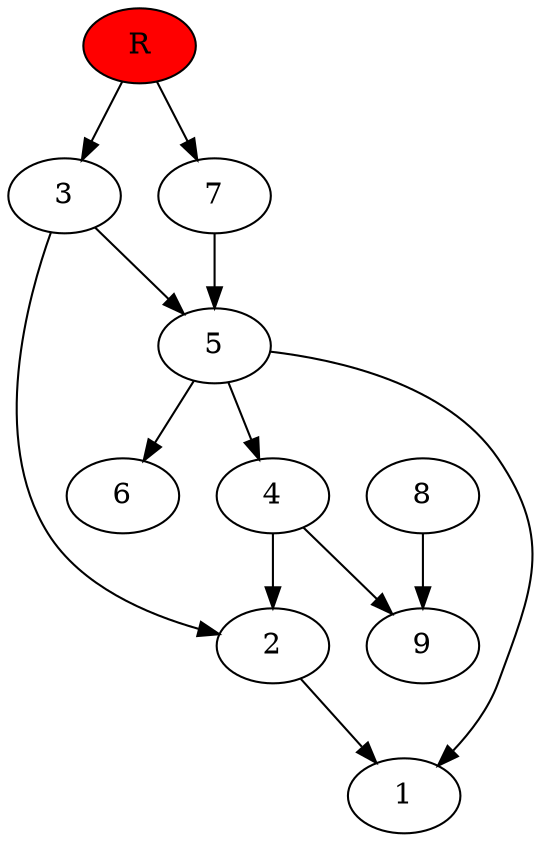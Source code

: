 digraph prb4195 {
	1
	2
	3
	4
	5
	6
	7
	8
	R [fillcolor="#ff0000" style=filled]
	2 -> 1
	3 -> 2
	3 -> 5
	4 -> 2
	4 -> 9
	5 -> 1
	5 -> 4
	5 -> 6
	7 -> 5
	8 -> 9
	R -> 3
	R -> 7
}
